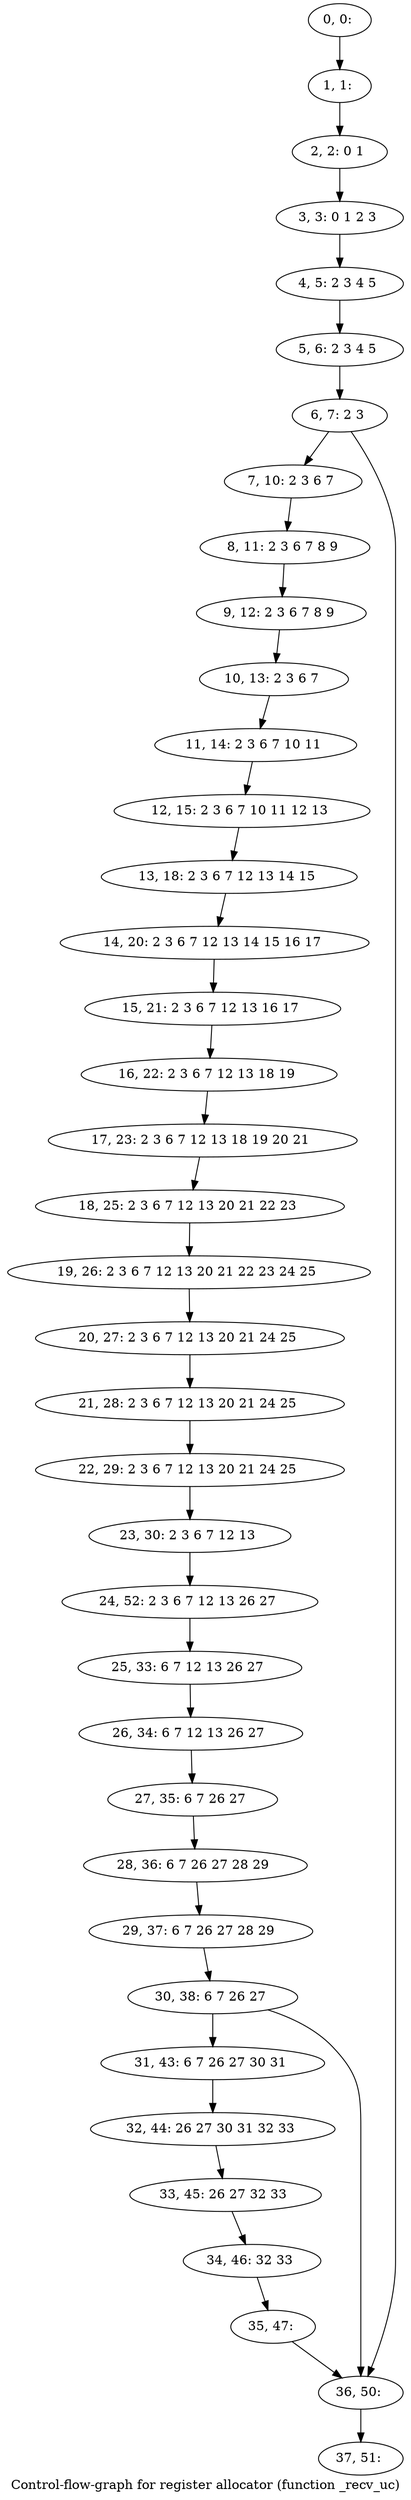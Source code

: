 digraph G {
graph [label="Control-flow-graph for register allocator (function _recv_uc)"]
0[label="0, 0: "];
1[label="1, 1: "];
2[label="2, 2: 0 1 "];
3[label="3, 3: 0 1 2 3 "];
4[label="4, 5: 2 3 4 5 "];
5[label="5, 6: 2 3 4 5 "];
6[label="6, 7: 2 3 "];
7[label="7, 10: 2 3 6 7 "];
8[label="8, 11: 2 3 6 7 8 9 "];
9[label="9, 12: 2 3 6 7 8 9 "];
10[label="10, 13: 2 3 6 7 "];
11[label="11, 14: 2 3 6 7 10 11 "];
12[label="12, 15: 2 3 6 7 10 11 12 13 "];
13[label="13, 18: 2 3 6 7 12 13 14 15 "];
14[label="14, 20: 2 3 6 7 12 13 14 15 16 17 "];
15[label="15, 21: 2 3 6 7 12 13 16 17 "];
16[label="16, 22: 2 3 6 7 12 13 18 19 "];
17[label="17, 23: 2 3 6 7 12 13 18 19 20 21 "];
18[label="18, 25: 2 3 6 7 12 13 20 21 22 23 "];
19[label="19, 26: 2 3 6 7 12 13 20 21 22 23 24 25 "];
20[label="20, 27: 2 3 6 7 12 13 20 21 24 25 "];
21[label="21, 28: 2 3 6 7 12 13 20 21 24 25 "];
22[label="22, 29: 2 3 6 7 12 13 20 21 24 25 "];
23[label="23, 30: 2 3 6 7 12 13 "];
24[label="24, 52: 2 3 6 7 12 13 26 27 "];
25[label="25, 33: 6 7 12 13 26 27 "];
26[label="26, 34: 6 7 12 13 26 27 "];
27[label="27, 35: 6 7 26 27 "];
28[label="28, 36: 6 7 26 27 28 29 "];
29[label="29, 37: 6 7 26 27 28 29 "];
30[label="30, 38: 6 7 26 27 "];
31[label="31, 43: 6 7 26 27 30 31 "];
32[label="32, 44: 26 27 30 31 32 33 "];
33[label="33, 45: 26 27 32 33 "];
34[label="34, 46: 32 33 "];
35[label="35, 47: "];
36[label="36, 50: "];
37[label="37, 51: "];
0->1 ;
1->2 ;
2->3 ;
3->4 ;
4->5 ;
5->6 ;
6->7 ;
6->36 ;
7->8 ;
8->9 ;
9->10 ;
10->11 ;
11->12 ;
12->13 ;
13->14 ;
14->15 ;
15->16 ;
16->17 ;
17->18 ;
18->19 ;
19->20 ;
20->21 ;
21->22 ;
22->23 ;
23->24 ;
24->25 ;
25->26 ;
26->27 ;
27->28 ;
28->29 ;
29->30 ;
30->31 ;
30->36 ;
31->32 ;
32->33 ;
33->34 ;
34->35 ;
35->36 ;
36->37 ;
}
